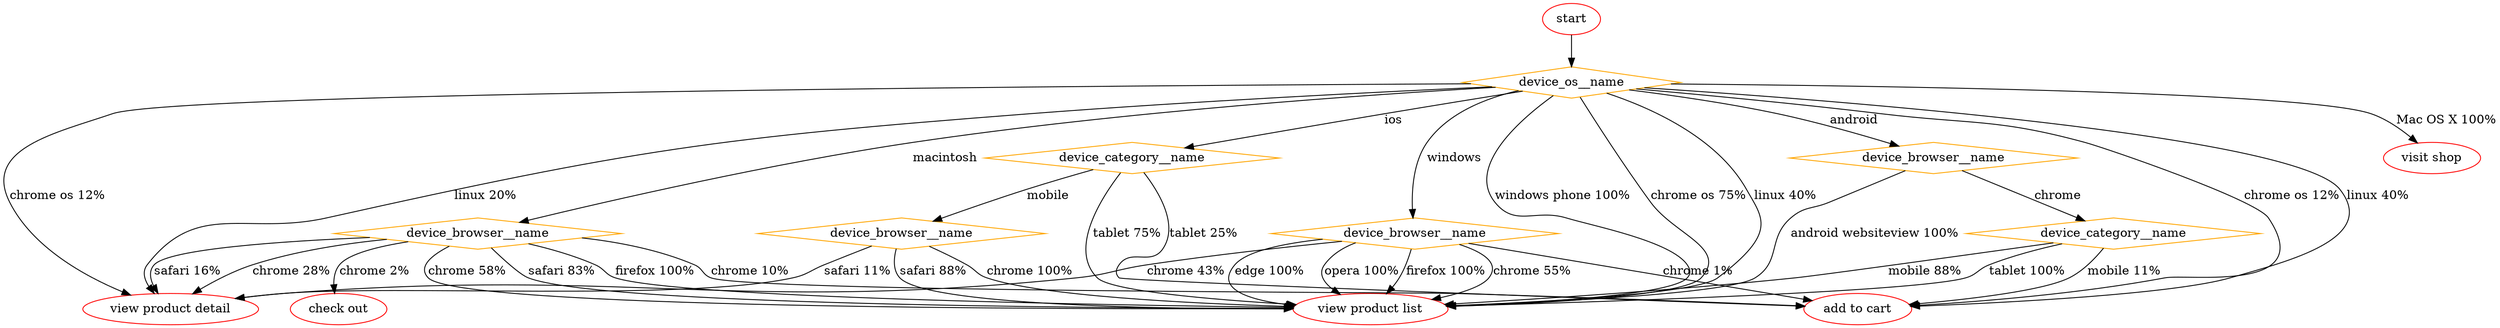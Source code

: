 digraph {
	start [label=start color=red shape=oval]
	node6 [label=device_os__name color=orange shape=diamond]
	start -> node6 [label=""]
	node6 -> node0 [label=macintosh]
	node0 [label=device_browser__name color=orange shape=diamond]
	node0 -> "view product detail" [label="safari 16%"]
	"view product detail" [label="view product detail" color=red shape=oval]
	node0 -> "view product list" [label="safari 83%"]
	"view product list" [label="view product list" color=red shape=oval]
	node0 -> "view product list" [label="firefox 100%"]
	"view product list" [label="view product list" color=red shape=oval]
	node0 -> "view product list" [label="chrome 58%"]
	"view product list" [label="view product list" color=red shape=oval]
	node0 -> "view product detail" [label="chrome 28%"]
	"view product detail" [label="view product detail" color=red shape=oval]
	node0 -> "check out" [label="chrome 2%"]
	"check out" [label="check out" color=red shape=oval]
	node0 -> "add to cart" [label="chrome 10%"]
	"add to cart" [label="add to cart" color=red shape=oval]
	node6 -> "view product list" [label="windows phone 100%"]
	"view product list" [label="view product list" color=red shape=oval]
	node6 -> node2 [label=ios]
	node2 [label=device_category__name color=orange shape=diamond]
	node2 -> node1 [label=mobile]
	node1 [label=device_browser__name color=orange shape=diamond]
	node1 -> "view product list" [label="safari 88%"]
	"view product list" [label="view product list" color=red shape=oval]
	node1 -> "view product detail" [label="safari 11%"]
	"view product detail" [label="view product detail" color=red shape=oval]
	node1 -> "view product list" [label="chrome 100%"]
	"view product list" [label="view product list" color=red shape=oval]
	node2 -> "view product list" [label="tablet 75%"]
	"view product list" [label="view product list" color=red shape=oval]
	node2 -> "add to cart" [label="tablet 25%"]
	"add to cart" [label="add to cart" color=red shape=oval]
	node6 -> node4 [label=android]
	node4 [label=device_browser__name color=orange shape=diamond]
	node4 -> node3 [label=chrome]
	node3 [label=device_category__name color=orange shape=diamond]
	node3 -> "view product list" [label="mobile 88%"]
	"view product list" [label="view product list" color=red shape=oval]
	node3 -> "add to cart" [label="mobile 11%"]
	"add to cart" [label="add to cart" color=red shape=oval]
	node3 -> "view product list" [label="tablet 100%"]
	"view product list" [label="view product list" color=red shape=oval]
	node4 -> "view product list" [label="android websiteview 100%"]
	"view product list" [label="view product list" color=red shape=oval]
	node6 -> "view product detail" [label="chrome os 12%"]
	"view product detail" [label="view product detail" color=red shape=oval]
	node6 -> "view product list" [label="chrome os 75%"]
	"view product list" [label="view product list" color=red shape=oval]
	node6 -> "add to cart" [label="chrome os 12%"]
	"add to cart" [label="add to cart" color=red shape=oval]
	node6 -> "visit shop" [label="Mac OS X 100%"]
	"visit shop" [label="visit shop" color=red shape=oval]
	node6 -> node5 [label=windows]
	node5 [label=device_browser__name color=orange shape=diamond]
	node5 -> "view product list" [label="edge 100%"]
	"view product list" [label="view product list" color=red shape=oval]
	node5 -> "view product list" [label="opera 100%"]
	"view product list" [label="view product list" color=red shape=oval]
	node5 -> "view product list" [label="firefox 100%"]
	"view product list" [label="view product list" color=red shape=oval]
	node5 -> "view product detail" [label="chrome 43%"]
	"view product detail" [label="view product detail" color=red shape=oval]
	node5 -> "view product list" [label="chrome 55%"]
	"view product list" [label="view product list" color=red shape=oval]
	node5 -> "add to cart" [label="chrome 1%"]
	"add to cart" [label="add to cart" color=red shape=oval]
	node6 -> "add to cart" [label="linux 40%"]
	"add to cart" [label="add to cart" color=red shape=oval]
	node6 -> "view product list" [label="linux 40%"]
	"view product list" [label="view product list" color=red shape=oval]
	node6 -> "view product detail" [label="linux 20%"]
	"view product detail" [label="view product detail" color=red shape=oval]
}
